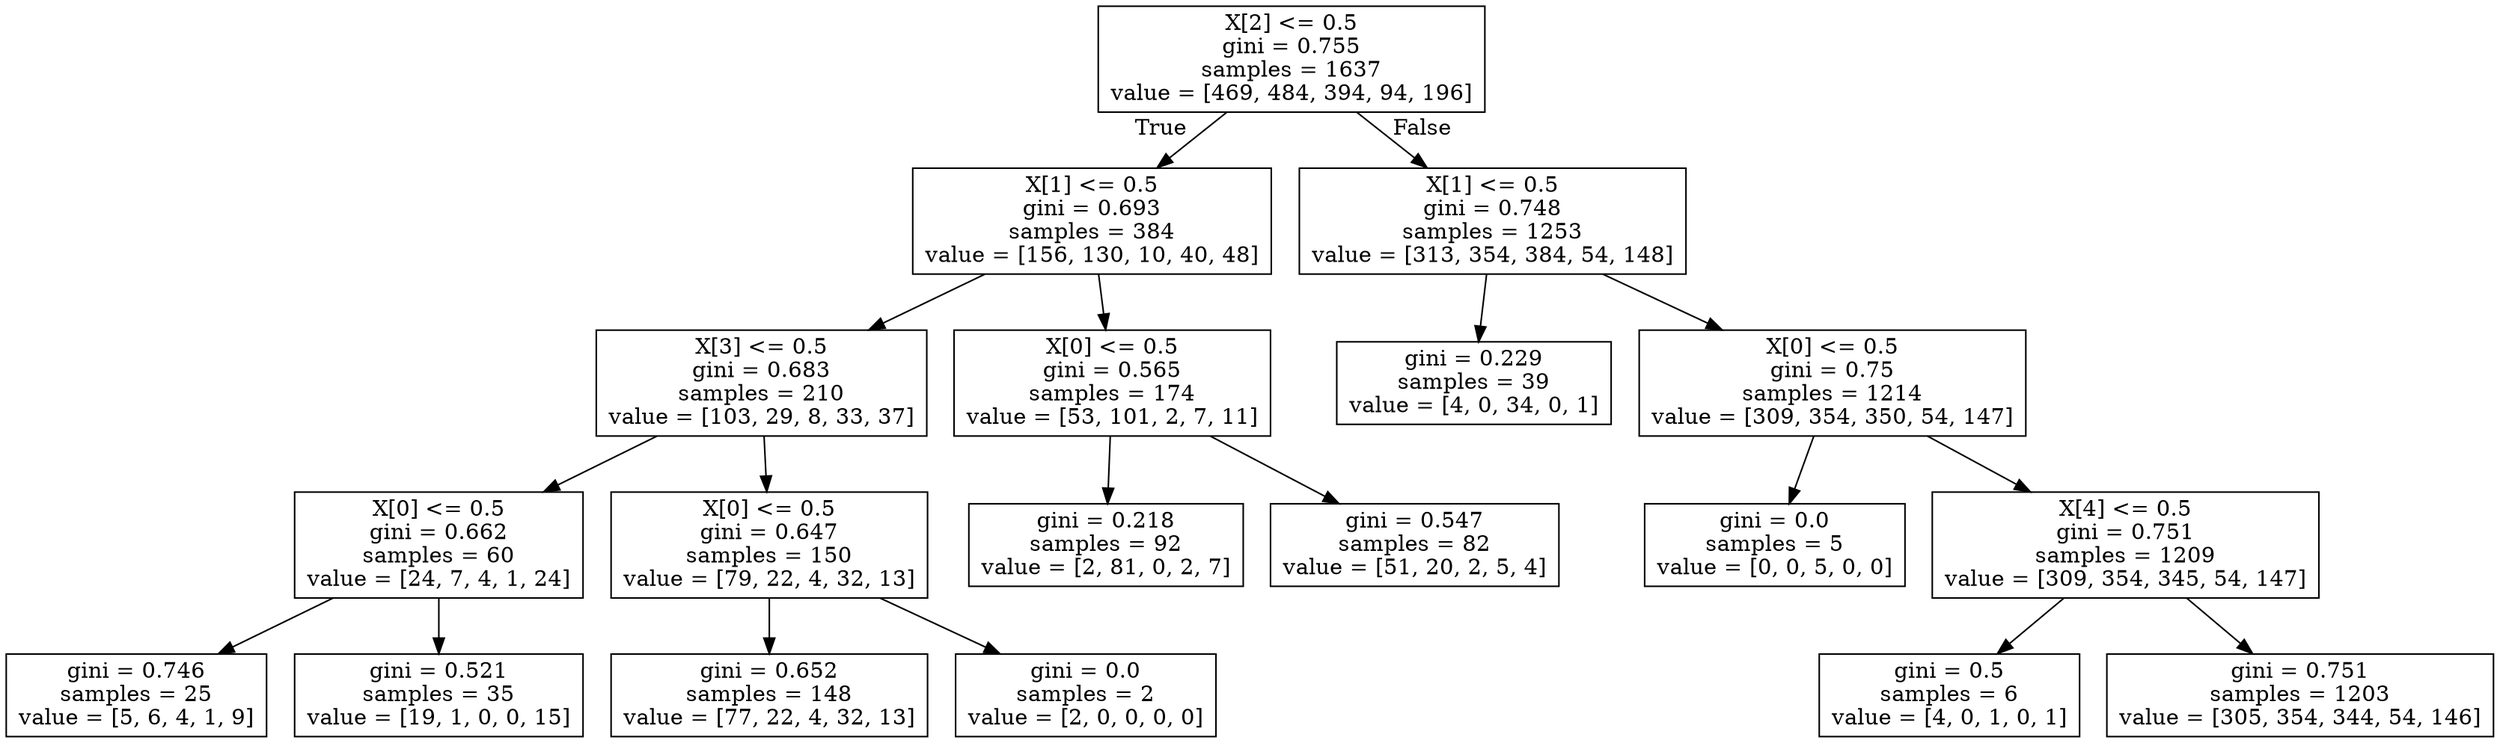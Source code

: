 digraph Tree {
node [shape=box] ;
0 [label="X[2] <= 0.5\ngini = 0.755\nsamples = 1637\nvalue = [469, 484, 394, 94, 196]"] ;
1 [label="X[1] <= 0.5\ngini = 0.693\nsamples = 384\nvalue = [156, 130, 10, 40, 48]"] ;
0 -> 1 [labeldistance=2.5, labelangle=45, headlabel="True"] ;
2 [label="X[3] <= 0.5\ngini = 0.683\nsamples = 210\nvalue = [103, 29, 8, 33, 37]"] ;
1 -> 2 ;
3 [label="X[0] <= 0.5\ngini = 0.662\nsamples = 60\nvalue = [24, 7, 4, 1, 24]"] ;
2 -> 3 ;
4 [label="gini = 0.746\nsamples = 25\nvalue = [5, 6, 4, 1, 9]"] ;
3 -> 4 ;
5 [label="gini = 0.521\nsamples = 35\nvalue = [19, 1, 0, 0, 15]"] ;
3 -> 5 ;
6 [label="X[0] <= 0.5\ngini = 0.647\nsamples = 150\nvalue = [79, 22, 4, 32, 13]"] ;
2 -> 6 ;
7 [label="gini = 0.652\nsamples = 148\nvalue = [77, 22, 4, 32, 13]"] ;
6 -> 7 ;
8 [label="gini = 0.0\nsamples = 2\nvalue = [2, 0, 0, 0, 0]"] ;
6 -> 8 ;
9 [label="X[0] <= 0.5\ngini = 0.565\nsamples = 174\nvalue = [53, 101, 2, 7, 11]"] ;
1 -> 9 ;
10 [label="gini = 0.218\nsamples = 92\nvalue = [2, 81, 0, 2, 7]"] ;
9 -> 10 ;
11 [label="gini = 0.547\nsamples = 82\nvalue = [51, 20, 2, 5, 4]"] ;
9 -> 11 ;
12 [label="X[1] <= 0.5\ngini = 0.748\nsamples = 1253\nvalue = [313, 354, 384, 54, 148]"] ;
0 -> 12 [labeldistance=2.5, labelangle=-45, headlabel="False"] ;
13 [label="gini = 0.229\nsamples = 39\nvalue = [4, 0, 34, 0, 1]"] ;
12 -> 13 ;
14 [label="X[0] <= 0.5\ngini = 0.75\nsamples = 1214\nvalue = [309, 354, 350, 54, 147]"] ;
12 -> 14 ;
15 [label="gini = 0.0\nsamples = 5\nvalue = [0, 0, 5, 0, 0]"] ;
14 -> 15 ;
16 [label="X[4] <= 0.5\ngini = 0.751\nsamples = 1209\nvalue = [309, 354, 345, 54, 147]"] ;
14 -> 16 ;
17 [label="gini = 0.5\nsamples = 6\nvalue = [4, 0, 1, 0, 1]"] ;
16 -> 17 ;
18 [label="gini = 0.751\nsamples = 1203\nvalue = [305, 354, 344, 54, 146]"] ;
16 -> 18 ;
}